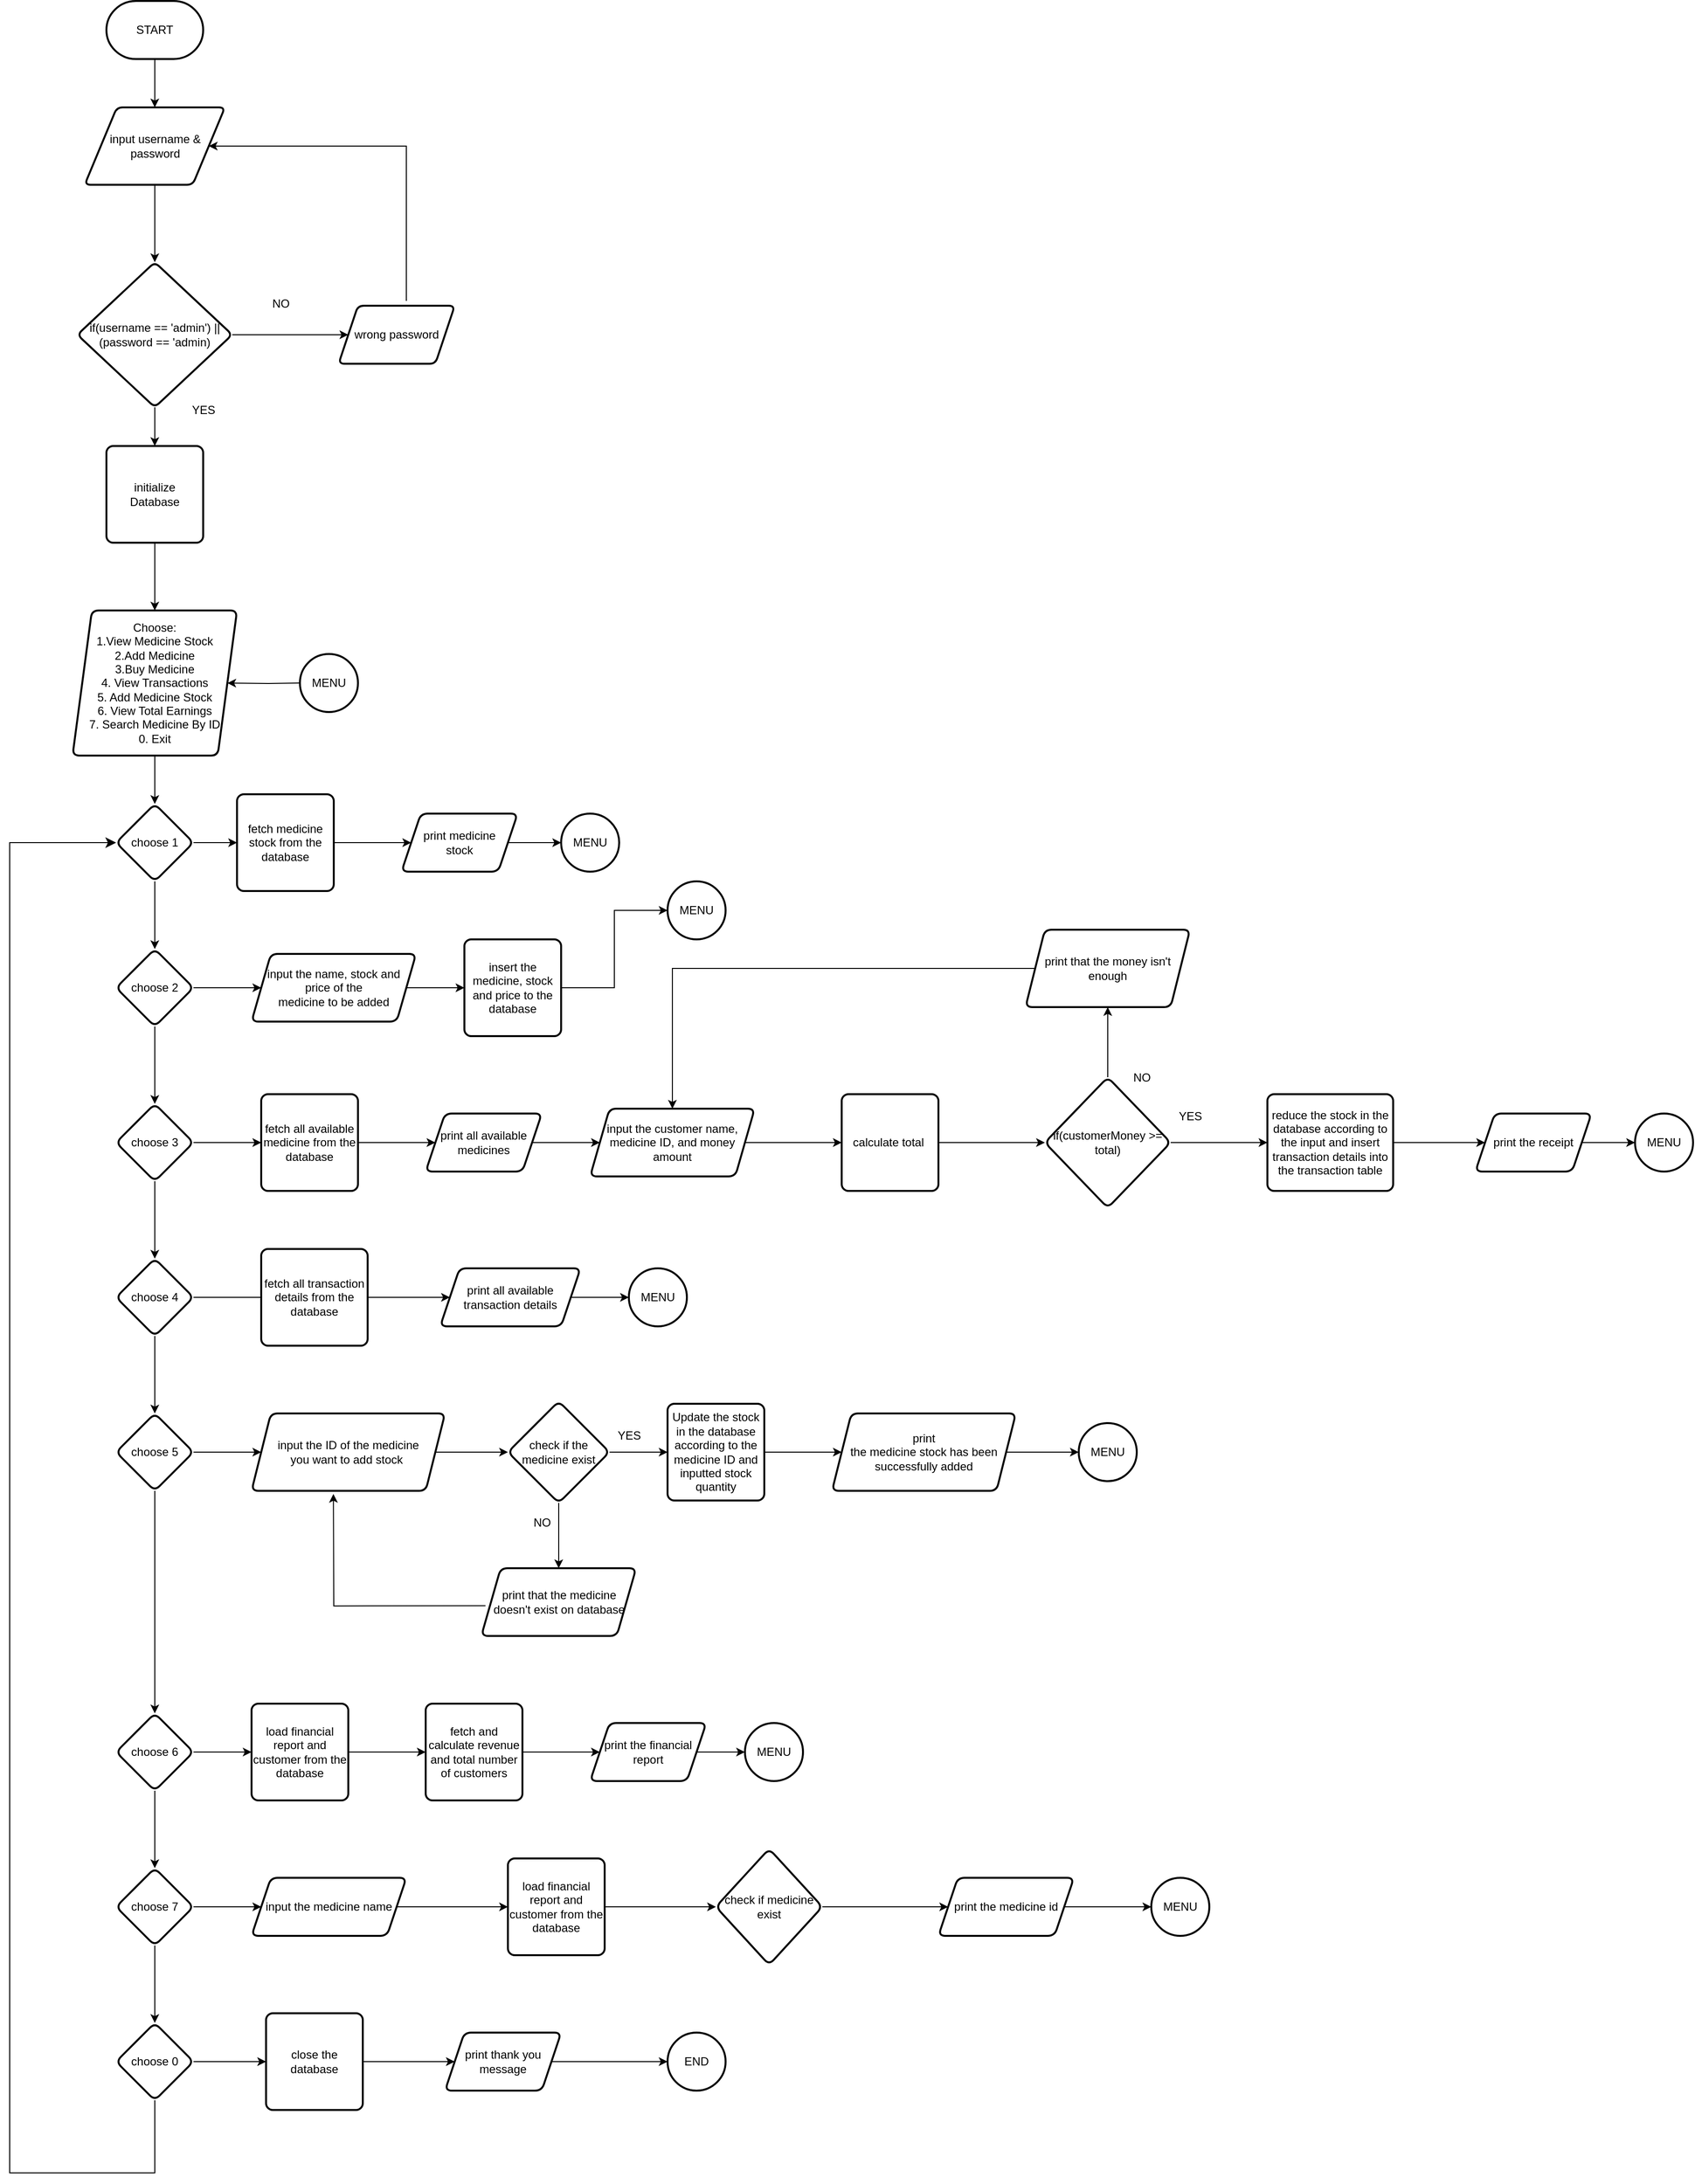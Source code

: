 <mxfile version="22.1.17" type="device">
  <diagram name="Page-1" id="pXJpRA86cUalUnszfnA_">
    <mxGraphModel dx="1690" dy="446" grid="1" gridSize="10" guides="1" tooltips="1" connect="1" arrows="1" fold="1" page="1" pageScale="1" pageWidth="850" pageHeight="1100" math="0" shadow="0">
      <root>
        <mxCell id="0" />
        <mxCell id="1" parent="0" />
        <mxCell id="NABCYClFSlzbWUvjq0Ez-3" value="" style="edgeStyle=orthogonalEdgeStyle;rounded=0;orthogonalLoop=1;jettySize=auto;html=1;" parent="1" source="NABCYClFSlzbWUvjq0Ez-1" target="NABCYClFSlzbWUvjq0Ez-2" edge="1">
          <mxGeometry relative="1" as="geometry" />
        </mxCell>
        <mxCell id="NABCYClFSlzbWUvjq0Ez-1" value="START" style="strokeWidth=2;html=1;shape=mxgraph.flowchart.terminator;whiteSpace=wrap;" parent="1" vertex="1">
          <mxGeometry x="90" y="40" width="100" height="60" as="geometry" />
        </mxCell>
        <mxCell id="NABCYClFSlzbWUvjq0Ez-6" value="" style="edgeStyle=orthogonalEdgeStyle;rounded=0;orthogonalLoop=1;jettySize=auto;html=1;" parent="1" source="NABCYClFSlzbWUvjq0Ez-2" target="NABCYClFSlzbWUvjq0Ez-5" edge="1">
          <mxGeometry relative="1" as="geometry" />
        </mxCell>
        <mxCell id="NABCYClFSlzbWUvjq0Ez-2" value="input username &amp;amp; password" style="shape=parallelogram;html=1;strokeWidth=2;perimeter=parallelogramPerimeter;whiteSpace=wrap;rounded=1;arcSize=12;size=0.23;" parent="1" vertex="1">
          <mxGeometry x="67.5" y="150" width="145" height="80" as="geometry" />
        </mxCell>
        <mxCell id="NABCYClFSlzbWUvjq0Ez-8" value="" style="edgeStyle=orthogonalEdgeStyle;rounded=0;orthogonalLoop=1;jettySize=auto;html=1;" parent="1" source="NABCYClFSlzbWUvjq0Ez-5" target="NABCYClFSlzbWUvjq0Ez-7" edge="1">
          <mxGeometry relative="1" as="geometry" />
        </mxCell>
        <mxCell id="NABCYClFSlzbWUvjq0Ez-11" value="" style="edgeStyle=orthogonalEdgeStyle;rounded=0;orthogonalLoop=1;jettySize=auto;html=1;" parent="1" source="NABCYClFSlzbWUvjq0Ez-5" target="NABCYClFSlzbWUvjq0Ez-10" edge="1">
          <mxGeometry relative="1" as="geometry" />
        </mxCell>
        <mxCell id="NABCYClFSlzbWUvjq0Ez-5" value="if(username == &#39;admin&#39;) || (password == &#39;admin)" style="rhombus;whiteSpace=wrap;html=1;strokeWidth=2;rounded=1;arcSize=12;" parent="1" vertex="1">
          <mxGeometry x="60" y="310" width="160" height="150" as="geometry" />
        </mxCell>
        <mxCell id="NABCYClFSlzbWUvjq0Ez-7" value="wrong password" style="shape=parallelogram;perimeter=parallelogramPerimeter;whiteSpace=wrap;html=1;fixedSize=1;strokeWidth=2;rounded=1;arcSize=12;" parent="1" vertex="1">
          <mxGeometry x="330" y="355" width="120" height="60" as="geometry" />
        </mxCell>
        <mxCell id="NABCYClFSlzbWUvjq0Ez-9" value="" style="endArrow=classic;html=1;rounded=0;entryX=1;entryY=0.5;entryDx=0;entryDy=0;" parent="1" target="NABCYClFSlzbWUvjq0Ez-2" edge="1">
          <mxGeometry width="50" height="50" relative="1" as="geometry">
            <mxPoint x="400" y="350" as="sourcePoint" />
            <mxPoint x="450" y="280" as="targetPoint" />
            <Array as="points">
              <mxPoint x="400" y="190" />
            </Array>
          </mxGeometry>
        </mxCell>
        <mxCell id="NABCYClFSlzbWUvjq0Ez-18" value="" style="edgeStyle=orthogonalEdgeStyle;rounded=0;orthogonalLoop=1;jettySize=auto;html=1;" parent="1" source="NABCYClFSlzbWUvjq0Ez-10" target="NABCYClFSlzbWUvjq0Ez-17" edge="1">
          <mxGeometry relative="1" as="geometry" />
        </mxCell>
        <mxCell id="NABCYClFSlzbWUvjq0Ez-10" value="initialize&lt;br&gt;Database" style="rounded=1;whiteSpace=wrap;html=1;absoluteArcSize=1;arcSize=14;strokeWidth=2;" parent="1" vertex="1">
          <mxGeometry x="90" y="500" width="100" height="100" as="geometry" />
        </mxCell>
        <mxCell id="NABCYClFSlzbWUvjq0Ez-13" value="NO" style="text;html=1;align=center;verticalAlign=middle;resizable=0;points=[];autosize=1;strokeColor=none;fillColor=none;" parent="1" vertex="1">
          <mxGeometry x="250" y="338" width="40" height="30" as="geometry" />
        </mxCell>
        <mxCell id="NABCYClFSlzbWUvjq0Ez-14" value="YES" style="text;html=1;align=center;verticalAlign=middle;resizable=0;points=[];autosize=1;strokeColor=none;fillColor=none;" parent="1" vertex="1">
          <mxGeometry x="165" y="448" width="50" height="30" as="geometry" />
        </mxCell>
        <mxCell id="NABCYClFSlzbWUvjq0Ez-20" value="" style="edgeStyle=orthogonalEdgeStyle;rounded=0;orthogonalLoop=1;jettySize=auto;html=1;" parent="1" source="NABCYClFSlzbWUvjq0Ez-17" target="NABCYClFSlzbWUvjq0Ez-19" edge="1">
          <mxGeometry relative="1" as="geometry" />
        </mxCell>
        <mxCell id="NABCYClFSlzbWUvjq0Ez-17" value="&lt;div&gt;Choose:&lt;/div&gt;&lt;div&gt;1.View Medicine Stock&lt;/div&gt;&lt;div&gt;2.Add Medicine&lt;/div&gt;&lt;div&gt;3.Buy Medicine&lt;/div&gt;&lt;div&gt;4. View Transactions&lt;/div&gt;&lt;div&gt;5. Add Medicine Stock&lt;/div&gt;&lt;div&gt;6. View Total Earnings&lt;/div&gt;&lt;div&gt;7. Search Medicine By ID&lt;/div&gt;&lt;div&gt;0. Exit&lt;/div&gt;" style="shape=parallelogram;perimeter=parallelogramPerimeter;whiteSpace=wrap;html=1;fixedSize=1;rounded=1;arcSize=14;strokeWidth=2;" parent="1" vertex="1">
          <mxGeometry x="55" y="670" width="170" height="150" as="geometry" />
        </mxCell>
        <mxCell id="NABCYClFSlzbWUvjq0Ez-22" value="" style="edgeStyle=orthogonalEdgeStyle;rounded=0;orthogonalLoop=1;jettySize=auto;html=1;" parent="1" source="NABCYClFSlzbWUvjq0Ez-19" target="NABCYClFSlzbWUvjq0Ez-21" edge="1">
          <mxGeometry relative="1" as="geometry" />
        </mxCell>
        <mxCell id="NABCYClFSlzbWUvjq0Ez-36" value="" style="edgeStyle=orthogonalEdgeStyle;rounded=0;orthogonalLoop=1;jettySize=auto;html=1;" parent="1" source="NABCYClFSlzbWUvjq0Ez-19" target="NABCYClFSlzbWUvjq0Ez-35" edge="1">
          <mxGeometry relative="1" as="geometry" />
        </mxCell>
        <mxCell id="NABCYClFSlzbWUvjq0Ez-19" value="choose 1" style="rhombus;whiteSpace=wrap;html=1;rounded=1;arcSize=14;strokeWidth=2;" parent="1" vertex="1">
          <mxGeometry x="100" y="870" width="80" height="80" as="geometry" />
        </mxCell>
        <mxCell id="NABCYClFSlzbWUvjq0Ez-24" value="" style="edgeStyle=orthogonalEdgeStyle;rounded=0;orthogonalLoop=1;jettySize=auto;html=1;" parent="1" source="NABCYClFSlzbWUvjq0Ez-21" target="NABCYClFSlzbWUvjq0Ez-23" edge="1">
          <mxGeometry relative="1" as="geometry" />
        </mxCell>
        <mxCell id="NABCYClFSlzbWUvjq0Ez-21" value="fetch medicine stock from the database" style="rounded=1;whiteSpace=wrap;html=1;absoluteArcSize=1;arcSize=14;strokeWidth=2;" parent="1" vertex="1">
          <mxGeometry x="225" y="860" width="100" height="100" as="geometry" />
        </mxCell>
        <mxCell id="NABCYClFSlzbWUvjq0Ez-34" value="" style="edgeStyle=orthogonalEdgeStyle;rounded=0;orthogonalLoop=1;jettySize=auto;html=1;" parent="1" source="NABCYClFSlzbWUvjq0Ez-23" target="NABCYClFSlzbWUvjq0Ez-33" edge="1">
          <mxGeometry relative="1" as="geometry" />
        </mxCell>
        <mxCell id="NABCYClFSlzbWUvjq0Ez-23" value="print medicine &lt;br&gt;stock" style="shape=parallelogram;perimeter=parallelogramPerimeter;whiteSpace=wrap;html=1;fixedSize=1;rounded=1;arcSize=14;strokeWidth=2;" parent="1" vertex="1">
          <mxGeometry x="395" y="880" width="120" height="60" as="geometry" />
        </mxCell>
        <mxCell id="NABCYClFSlzbWUvjq0Ez-28" value="" style="edgeStyle=orthogonalEdgeStyle;rounded=0;orthogonalLoop=1;jettySize=auto;html=1;" parent="1" target="NABCYClFSlzbWUvjq0Ez-17" edge="1">
          <mxGeometry relative="1" as="geometry">
            <mxPoint x="290" y="745" as="sourcePoint" />
          </mxGeometry>
        </mxCell>
        <mxCell id="NABCYClFSlzbWUvjq0Ez-32" value="MENU" style="strokeWidth=2;html=1;shape=mxgraph.flowchart.start_2;whiteSpace=wrap;" parent="1" vertex="1">
          <mxGeometry x="290" y="715" width="60" height="60" as="geometry" />
        </mxCell>
        <mxCell id="NABCYClFSlzbWUvjq0Ez-33" value="MENU" style="strokeWidth=2;html=1;shape=mxgraph.flowchart.start_2;whiteSpace=wrap;" parent="1" vertex="1">
          <mxGeometry x="560" y="880" width="60" height="60" as="geometry" />
        </mxCell>
        <mxCell id="NABCYClFSlzbWUvjq0Ez-38" value="" style="edgeStyle=orthogonalEdgeStyle;rounded=0;orthogonalLoop=1;jettySize=auto;html=1;" parent="1" source="NABCYClFSlzbWUvjq0Ez-35" target="NABCYClFSlzbWUvjq0Ez-37" edge="1">
          <mxGeometry relative="1" as="geometry" />
        </mxCell>
        <mxCell id="NABCYClFSlzbWUvjq0Ez-44" value="" style="edgeStyle=orthogonalEdgeStyle;rounded=0;orthogonalLoop=1;jettySize=auto;html=1;" parent="1" source="NABCYClFSlzbWUvjq0Ez-35" target="NABCYClFSlzbWUvjq0Ez-43" edge="1">
          <mxGeometry relative="1" as="geometry" />
        </mxCell>
        <mxCell id="NABCYClFSlzbWUvjq0Ez-35" value="choose 2" style="rhombus;whiteSpace=wrap;html=1;rounded=1;arcSize=14;strokeWidth=2;" parent="1" vertex="1">
          <mxGeometry x="100" y="1020" width="80" height="80" as="geometry" />
        </mxCell>
        <mxCell id="NABCYClFSlzbWUvjq0Ez-40" value="" style="edgeStyle=orthogonalEdgeStyle;rounded=0;orthogonalLoop=1;jettySize=auto;html=1;" parent="1" source="NABCYClFSlzbWUvjq0Ez-37" target="NABCYClFSlzbWUvjq0Ez-39" edge="1">
          <mxGeometry relative="1" as="geometry" />
        </mxCell>
        <mxCell id="NABCYClFSlzbWUvjq0Ez-37" value="input the name, stock and price&amp;nbsp;of the &lt;br&gt;medicine to be added" style="shape=parallelogram;perimeter=parallelogramPerimeter;whiteSpace=wrap;html=1;fixedSize=1;rounded=1;arcSize=14;strokeWidth=2;" parent="1" vertex="1">
          <mxGeometry x="240" y="1025" width="170" height="70" as="geometry" />
        </mxCell>
        <mxCell id="NABCYClFSlzbWUvjq0Ez-42" value="" style="edgeStyle=orthogonalEdgeStyle;rounded=0;orthogonalLoop=1;jettySize=auto;html=1;" parent="1" source="NABCYClFSlzbWUvjq0Ez-39" target="NABCYClFSlzbWUvjq0Ez-41" edge="1">
          <mxGeometry relative="1" as="geometry" />
        </mxCell>
        <mxCell id="NABCYClFSlzbWUvjq0Ez-39" value="insert the medicine, stock and price to the database" style="rounded=1;whiteSpace=wrap;html=1;absoluteArcSize=1;arcSize=14;strokeWidth=2;" parent="1" vertex="1">
          <mxGeometry x="460" y="1010" width="100" height="100" as="geometry" />
        </mxCell>
        <mxCell id="NABCYClFSlzbWUvjq0Ez-41" value="MENU" style="strokeWidth=2;html=1;shape=mxgraph.flowchart.start_2;whiteSpace=wrap;" parent="1" vertex="1">
          <mxGeometry x="670" y="950" width="60" height="60" as="geometry" />
        </mxCell>
        <mxCell id="NABCYClFSlzbWUvjq0Ez-48" value="" style="edgeStyle=orthogonalEdgeStyle;rounded=0;orthogonalLoop=1;jettySize=auto;html=1;" parent="1" source="NABCYClFSlzbWUvjq0Ez-43" target="NABCYClFSlzbWUvjq0Ez-47" edge="1">
          <mxGeometry relative="1" as="geometry" />
        </mxCell>
        <mxCell id="NABCYClFSlzbWUvjq0Ez-71" value="" style="edgeStyle=orthogonalEdgeStyle;rounded=0;orthogonalLoop=1;jettySize=auto;html=1;" parent="1" source="NABCYClFSlzbWUvjq0Ez-43" target="NABCYClFSlzbWUvjq0Ez-70" edge="1">
          <mxGeometry relative="1" as="geometry" />
        </mxCell>
        <mxCell id="NABCYClFSlzbWUvjq0Ez-43" value="choose 3" style="rhombus;whiteSpace=wrap;html=1;rounded=1;arcSize=14;strokeWidth=2;" parent="1" vertex="1">
          <mxGeometry x="100" y="1180" width="80" height="80" as="geometry" />
        </mxCell>
        <mxCell id="NABCYClFSlzbWUvjq0Ez-53" value="" style="edgeStyle=orthogonalEdgeStyle;rounded=0;orthogonalLoop=1;jettySize=auto;html=1;" parent="1" source="NABCYClFSlzbWUvjq0Ez-45" target="NABCYClFSlzbWUvjq0Ez-52" edge="1">
          <mxGeometry relative="1" as="geometry" />
        </mxCell>
        <mxCell id="NABCYClFSlzbWUvjq0Ez-45" value="input the customer name, medicine ID, and money amount" style="shape=parallelogram;perimeter=parallelogramPerimeter;whiteSpace=wrap;html=1;fixedSize=1;rounded=1;arcSize=14;strokeWidth=2;" parent="1" vertex="1">
          <mxGeometry x="590" y="1185" width="170" height="70" as="geometry" />
        </mxCell>
        <mxCell id="NABCYClFSlzbWUvjq0Ez-50" value="" style="edgeStyle=orthogonalEdgeStyle;rounded=0;orthogonalLoop=1;jettySize=auto;html=1;" parent="1" source="NABCYClFSlzbWUvjq0Ez-47" target="NABCYClFSlzbWUvjq0Ez-49" edge="1">
          <mxGeometry relative="1" as="geometry" />
        </mxCell>
        <mxCell id="NABCYClFSlzbWUvjq0Ez-47" value="fetch all available medicine from the database" style="rounded=1;whiteSpace=wrap;html=1;absoluteArcSize=1;arcSize=14;strokeWidth=2;" parent="1" vertex="1">
          <mxGeometry x="250" y="1170" width="100" height="100" as="geometry" />
        </mxCell>
        <mxCell id="NABCYClFSlzbWUvjq0Ez-51" value="" style="edgeStyle=orthogonalEdgeStyle;rounded=0;orthogonalLoop=1;jettySize=auto;html=1;" parent="1" source="NABCYClFSlzbWUvjq0Ez-49" target="NABCYClFSlzbWUvjq0Ez-45" edge="1">
          <mxGeometry relative="1" as="geometry" />
        </mxCell>
        <mxCell id="NABCYClFSlzbWUvjq0Ez-49" value="print all available medicines" style="shape=parallelogram;perimeter=parallelogramPerimeter;whiteSpace=wrap;html=1;fixedSize=1;rounded=1;arcSize=14;strokeWidth=2;" parent="1" vertex="1">
          <mxGeometry x="420" y="1190" width="120" height="60" as="geometry" />
        </mxCell>
        <mxCell id="NABCYClFSlzbWUvjq0Ez-55" value="" style="edgeStyle=orthogonalEdgeStyle;rounded=0;orthogonalLoop=1;jettySize=auto;html=1;" parent="1" source="NABCYClFSlzbWUvjq0Ez-52" target="NABCYClFSlzbWUvjq0Ez-54" edge="1">
          <mxGeometry relative="1" as="geometry" />
        </mxCell>
        <mxCell id="NABCYClFSlzbWUvjq0Ez-52" value="calculate total&amp;nbsp;" style="rounded=1;whiteSpace=wrap;html=1;absoluteArcSize=1;arcSize=14;strokeWidth=2;" parent="1" vertex="1">
          <mxGeometry x="850" y="1170" width="100" height="100" as="geometry" />
        </mxCell>
        <mxCell id="NABCYClFSlzbWUvjq0Ez-58" value="" style="edgeStyle=orthogonalEdgeStyle;rounded=0;orthogonalLoop=1;jettySize=auto;html=1;" parent="1" source="NABCYClFSlzbWUvjq0Ez-54" target="NABCYClFSlzbWUvjq0Ez-57" edge="1">
          <mxGeometry relative="1" as="geometry" />
        </mxCell>
        <mxCell id="NABCYClFSlzbWUvjq0Ez-65" value="" style="edgeStyle=orthogonalEdgeStyle;rounded=0;orthogonalLoop=1;jettySize=auto;html=1;" parent="1" source="NABCYClFSlzbWUvjq0Ez-54" target="NABCYClFSlzbWUvjq0Ez-64" edge="1">
          <mxGeometry relative="1" as="geometry" />
        </mxCell>
        <mxCell id="NABCYClFSlzbWUvjq0Ez-54" value="if(customerMoney &amp;gt;= total)" style="rhombus;whiteSpace=wrap;html=1;rounded=1;arcSize=14;strokeWidth=2;" parent="1" vertex="1">
          <mxGeometry x="1060" y="1152.5" width="130" height="135" as="geometry" />
        </mxCell>
        <mxCell id="NABCYClFSlzbWUvjq0Ez-57" value="print that the money isn&#39;t enough" style="shape=parallelogram;perimeter=parallelogramPerimeter;whiteSpace=wrap;html=1;fixedSize=1;rounded=1;arcSize=14;strokeWidth=2;" parent="1" vertex="1">
          <mxGeometry x="1040" y="1000" width="170" height="80" as="geometry" />
        </mxCell>
        <mxCell id="NABCYClFSlzbWUvjq0Ez-59" value="" style="endArrow=classic;html=1;rounded=0;entryX=0.5;entryY=0;entryDx=0;entryDy=0;" parent="1" source="NABCYClFSlzbWUvjq0Ez-57" target="NABCYClFSlzbWUvjq0Ez-45" edge="1">
          <mxGeometry width="50" height="50" relative="1" as="geometry">
            <mxPoint x="1010" y="1170" as="sourcePoint" />
            <mxPoint x="680" y="1170" as="targetPoint" />
            <Array as="points">
              <mxPoint x="675" y="1040" />
            </Array>
          </mxGeometry>
        </mxCell>
        <mxCell id="NABCYClFSlzbWUvjq0Ez-60" value="NO" style="text;html=1;align=center;verticalAlign=middle;resizable=0;points=[];autosize=1;strokeColor=none;fillColor=none;" parent="1" vertex="1">
          <mxGeometry x="1140" y="1138" width="40" height="30" as="geometry" />
        </mxCell>
        <mxCell id="NABCYClFSlzbWUvjq0Ez-63" value="YES" style="text;html=1;align=center;verticalAlign=middle;resizable=0;points=[];autosize=1;strokeColor=none;fillColor=none;" parent="1" vertex="1">
          <mxGeometry x="1185" y="1178" width="50" height="30" as="geometry" />
        </mxCell>
        <mxCell id="NABCYClFSlzbWUvjq0Ez-67" value="" style="edgeStyle=orthogonalEdgeStyle;rounded=0;orthogonalLoop=1;jettySize=auto;html=1;" parent="1" source="NABCYClFSlzbWUvjq0Ez-64" target="NABCYClFSlzbWUvjq0Ez-66" edge="1">
          <mxGeometry relative="1" as="geometry" />
        </mxCell>
        <mxCell id="NABCYClFSlzbWUvjq0Ez-64" value="reduce the stock in the database according to the input and insert transaction details into the transaction table" style="rounded=1;whiteSpace=wrap;html=1;absoluteArcSize=1;arcSize=14;strokeWidth=2;" parent="1" vertex="1">
          <mxGeometry x="1290" y="1170" width="130" height="100" as="geometry" />
        </mxCell>
        <mxCell id="NABCYClFSlzbWUvjq0Ez-69" value="" style="edgeStyle=orthogonalEdgeStyle;rounded=0;orthogonalLoop=1;jettySize=auto;html=1;" parent="1" source="NABCYClFSlzbWUvjq0Ez-66" target="NABCYClFSlzbWUvjq0Ez-68" edge="1">
          <mxGeometry relative="1" as="geometry" />
        </mxCell>
        <mxCell id="NABCYClFSlzbWUvjq0Ez-66" value="print the receipt" style="shape=parallelogram;perimeter=parallelogramPerimeter;whiteSpace=wrap;html=1;fixedSize=1;rounded=1;arcSize=14;strokeWidth=2;" parent="1" vertex="1">
          <mxGeometry x="1505" y="1190" width="120" height="60" as="geometry" />
        </mxCell>
        <mxCell id="NABCYClFSlzbWUvjq0Ez-68" value="MENU" style="strokeWidth=2;html=1;shape=mxgraph.flowchart.start_2;whiteSpace=wrap;" parent="1" vertex="1">
          <mxGeometry x="1670" y="1190" width="60" height="60" as="geometry" />
        </mxCell>
        <mxCell id="NABCYClFSlzbWUvjq0Ez-73" value="" style="edgeStyle=orthogonalEdgeStyle;rounded=0;orthogonalLoop=1;jettySize=auto;html=1;" parent="1" source="NABCYClFSlzbWUvjq0Ez-70" edge="1">
          <mxGeometry relative="1" as="geometry">
            <mxPoint x="260" y="1380" as="targetPoint" />
          </mxGeometry>
        </mxCell>
        <mxCell id="NABCYClFSlzbWUvjq0Ez-80" value="" style="edgeStyle=orthogonalEdgeStyle;rounded=0;orthogonalLoop=1;jettySize=auto;html=1;" parent="1" source="NABCYClFSlzbWUvjq0Ez-70" target="NABCYClFSlzbWUvjq0Ez-79" edge="1">
          <mxGeometry relative="1" as="geometry" />
        </mxCell>
        <mxCell id="NABCYClFSlzbWUvjq0Ez-70" value="choose 4" style="rhombus;whiteSpace=wrap;html=1;rounded=1;arcSize=14;strokeWidth=2;" parent="1" vertex="1">
          <mxGeometry x="100" y="1340" width="80" height="80" as="geometry" />
        </mxCell>
        <mxCell id="NABCYClFSlzbWUvjq0Ez-76" value="" style="edgeStyle=orthogonalEdgeStyle;rounded=0;orthogonalLoop=1;jettySize=auto;html=1;" parent="1" source="NABCYClFSlzbWUvjq0Ez-74" target="NABCYClFSlzbWUvjq0Ez-75" edge="1">
          <mxGeometry relative="1" as="geometry" />
        </mxCell>
        <mxCell id="NABCYClFSlzbWUvjq0Ez-74" value="fetch all transaction details from the database" style="rounded=1;whiteSpace=wrap;html=1;absoluteArcSize=1;arcSize=14;strokeWidth=2;" parent="1" vertex="1">
          <mxGeometry x="250" y="1330" width="110" height="100" as="geometry" />
        </mxCell>
        <mxCell id="NABCYClFSlzbWUvjq0Ez-78" value="" style="edgeStyle=orthogonalEdgeStyle;rounded=0;orthogonalLoop=1;jettySize=auto;html=1;" parent="1" source="NABCYClFSlzbWUvjq0Ez-75" target="NABCYClFSlzbWUvjq0Ez-77" edge="1">
          <mxGeometry relative="1" as="geometry" />
        </mxCell>
        <mxCell id="NABCYClFSlzbWUvjq0Ez-75" value="print all available transaction details" style="shape=parallelogram;perimeter=parallelogramPerimeter;whiteSpace=wrap;html=1;fixedSize=1;rounded=1;arcSize=14;strokeWidth=2;" parent="1" vertex="1">
          <mxGeometry x="435" y="1350" width="145" height="60" as="geometry" />
        </mxCell>
        <mxCell id="NABCYClFSlzbWUvjq0Ez-77" value="MENU" style="strokeWidth=2;html=1;shape=mxgraph.flowchart.start_2;whiteSpace=wrap;" parent="1" vertex="1">
          <mxGeometry x="630" y="1350" width="60" height="60" as="geometry" />
        </mxCell>
        <mxCell id="NABCYClFSlzbWUvjq0Ez-82" value="" style="edgeStyle=orthogonalEdgeStyle;rounded=0;orthogonalLoop=1;jettySize=auto;html=1;" parent="1" source="NABCYClFSlzbWUvjq0Ez-79" target="NABCYClFSlzbWUvjq0Ez-81" edge="1">
          <mxGeometry relative="1" as="geometry" />
        </mxCell>
        <mxCell id="NABCYClFSlzbWUvjq0Ez-98" value="" style="edgeStyle=orthogonalEdgeStyle;rounded=0;orthogonalLoop=1;jettySize=auto;html=1;" parent="1" source="NABCYClFSlzbWUvjq0Ez-79" target="NABCYClFSlzbWUvjq0Ez-97" edge="1">
          <mxGeometry relative="1" as="geometry" />
        </mxCell>
        <mxCell id="NABCYClFSlzbWUvjq0Ez-79" value="choose 5" style="rhombus;whiteSpace=wrap;html=1;rounded=1;arcSize=14;strokeWidth=2;" parent="1" vertex="1">
          <mxGeometry x="100" y="1500" width="80" height="80" as="geometry" />
        </mxCell>
        <mxCell id="NABCYClFSlzbWUvjq0Ez-84" value="" style="edgeStyle=orthogonalEdgeStyle;rounded=0;orthogonalLoop=1;jettySize=auto;html=1;" parent="1" source="NABCYClFSlzbWUvjq0Ez-81" target="NABCYClFSlzbWUvjq0Ez-83" edge="1">
          <mxGeometry relative="1" as="geometry" />
        </mxCell>
        <mxCell id="NABCYClFSlzbWUvjq0Ez-81" value="input the ID of the medicine &lt;br&gt;you want to add stock&amp;nbsp;" style="shape=parallelogram;perimeter=parallelogramPerimeter;whiteSpace=wrap;html=1;fixedSize=1;rounded=1;arcSize=14;strokeWidth=2;" parent="1" vertex="1">
          <mxGeometry x="240" y="1500" width="200" height="80" as="geometry" />
        </mxCell>
        <mxCell id="NABCYClFSlzbWUvjq0Ez-88" value="" style="edgeStyle=orthogonalEdgeStyle;rounded=0;orthogonalLoop=1;jettySize=auto;html=1;" parent="1" source="NABCYClFSlzbWUvjq0Ez-83" target="NABCYClFSlzbWUvjq0Ez-87" edge="1">
          <mxGeometry relative="1" as="geometry" />
        </mxCell>
        <mxCell id="NABCYClFSlzbWUvjq0Ez-92" value="" style="edgeStyle=orthogonalEdgeStyle;rounded=0;orthogonalLoop=1;jettySize=auto;html=1;" parent="1" source="NABCYClFSlzbWUvjq0Ez-83" target="NABCYClFSlzbWUvjq0Ez-91" edge="1">
          <mxGeometry relative="1" as="geometry" />
        </mxCell>
        <mxCell id="NABCYClFSlzbWUvjq0Ez-83" value="check if the medicine exist" style="rhombus;whiteSpace=wrap;html=1;rounded=1;arcSize=14;strokeWidth=2;" parent="1" vertex="1">
          <mxGeometry x="505" y="1487.5" width="105" height="105" as="geometry" />
        </mxCell>
        <mxCell id="NABCYClFSlzbWUvjq0Ez-87" value="print that the medicine doesn&#39;t exist on database" style="shape=parallelogram;perimeter=parallelogramPerimeter;whiteSpace=wrap;html=1;fixedSize=1;rounded=1;arcSize=14;strokeWidth=2;" parent="1" vertex="1">
          <mxGeometry x="477.5" y="1660" width="160" height="70" as="geometry" />
        </mxCell>
        <mxCell id="NABCYClFSlzbWUvjq0Ez-89" value="" style="endArrow=classic;html=1;rounded=0;entryX=0.423;entryY=1.04;entryDx=0;entryDy=0;entryPerimeter=0;exitX=0.027;exitY=0.553;exitDx=0;exitDy=0;exitPerimeter=0;" parent="1" source="NABCYClFSlzbWUvjq0Ez-87" target="NABCYClFSlzbWUvjq0Ez-81" edge="1">
          <mxGeometry width="50" height="50" relative="1" as="geometry">
            <mxPoint x="470" y="1690" as="sourcePoint" />
            <mxPoint x="520" y="1560" as="targetPoint" />
            <Array as="points">
              <mxPoint x="325" y="1699" />
            </Array>
          </mxGeometry>
        </mxCell>
        <mxCell id="NABCYClFSlzbWUvjq0Ez-90" value="NO" style="text;html=1;align=center;verticalAlign=middle;resizable=0;points=[];autosize=1;strokeColor=none;fillColor=none;" parent="1" vertex="1">
          <mxGeometry x="520" y="1598" width="40" height="30" as="geometry" />
        </mxCell>
        <mxCell id="NABCYClFSlzbWUvjq0Ez-94" value="" style="edgeStyle=orthogonalEdgeStyle;rounded=0;orthogonalLoop=1;jettySize=auto;html=1;" parent="1" source="NABCYClFSlzbWUvjq0Ez-91" target="NABCYClFSlzbWUvjq0Ez-93" edge="1">
          <mxGeometry relative="1" as="geometry" />
        </mxCell>
        <mxCell id="NABCYClFSlzbWUvjq0Ez-91" value="Update the stock in the database according to the medicine ID and inputted stock quantity" style="rounded=1;whiteSpace=wrap;html=1;absoluteArcSize=1;arcSize=14;strokeWidth=2;" parent="1" vertex="1">
          <mxGeometry x="670" y="1490" width="100" height="100" as="geometry" />
        </mxCell>
        <mxCell id="NABCYClFSlzbWUvjq0Ez-96" value="" style="edgeStyle=orthogonalEdgeStyle;rounded=0;orthogonalLoop=1;jettySize=auto;html=1;" parent="1" source="NABCYClFSlzbWUvjq0Ez-93" target="NABCYClFSlzbWUvjq0Ez-95" edge="1">
          <mxGeometry relative="1" as="geometry" />
        </mxCell>
        <mxCell id="NABCYClFSlzbWUvjq0Ez-93" value="print &lt;br&gt;the medicine stock has been successfully added" style="shape=parallelogram;perimeter=parallelogramPerimeter;whiteSpace=wrap;html=1;fixedSize=1;rounded=1;arcSize=14;strokeWidth=2;" parent="1" vertex="1">
          <mxGeometry x="840" y="1500" width="190" height="80" as="geometry" />
        </mxCell>
        <mxCell id="NABCYClFSlzbWUvjq0Ez-95" value="MENU" style="strokeWidth=2;html=1;shape=mxgraph.flowchart.start_2;whiteSpace=wrap;" parent="1" vertex="1">
          <mxGeometry x="1095" y="1510" width="60" height="60" as="geometry" />
        </mxCell>
        <mxCell id="NABCYClFSlzbWUvjq0Ez-100" value="" style="edgeStyle=orthogonalEdgeStyle;rounded=0;orthogonalLoop=1;jettySize=auto;html=1;" parent="1" source="NABCYClFSlzbWUvjq0Ez-97" target="NABCYClFSlzbWUvjq0Ez-99" edge="1">
          <mxGeometry relative="1" as="geometry" />
        </mxCell>
        <mxCell id="NABCYClFSlzbWUvjq0Ez-108" value="" style="edgeStyle=orthogonalEdgeStyle;rounded=0;orthogonalLoop=1;jettySize=auto;html=1;" parent="1" source="NABCYClFSlzbWUvjq0Ez-97" target="NABCYClFSlzbWUvjq0Ez-107" edge="1">
          <mxGeometry relative="1" as="geometry" />
        </mxCell>
        <mxCell id="NABCYClFSlzbWUvjq0Ez-97" value="choose 6" style="rhombus;whiteSpace=wrap;html=1;rounded=1;arcSize=14;strokeWidth=2;" parent="1" vertex="1">
          <mxGeometry x="100" y="1810" width="80" height="80" as="geometry" />
        </mxCell>
        <mxCell id="NABCYClFSlzbWUvjq0Ez-102" value="" style="edgeStyle=orthogonalEdgeStyle;rounded=0;orthogonalLoop=1;jettySize=auto;html=1;" parent="1" source="NABCYClFSlzbWUvjq0Ez-99" target="NABCYClFSlzbWUvjq0Ez-101" edge="1">
          <mxGeometry relative="1" as="geometry" />
        </mxCell>
        <mxCell id="NABCYClFSlzbWUvjq0Ez-99" value="load financial report and customer from the database" style="rounded=1;whiteSpace=wrap;html=1;absoluteArcSize=1;arcSize=14;strokeWidth=2;" parent="1" vertex="1">
          <mxGeometry x="240" y="1800" width="100" height="100" as="geometry" />
        </mxCell>
        <mxCell id="NABCYClFSlzbWUvjq0Ez-104" value="" style="edgeStyle=orthogonalEdgeStyle;rounded=0;orthogonalLoop=1;jettySize=auto;html=1;" parent="1" source="NABCYClFSlzbWUvjq0Ez-101" target="NABCYClFSlzbWUvjq0Ez-103" edge="1">
          <mxGeometry relative="1" as="geometry" />
        </mxCell>
        <mxCell id="NABCYClFSlzbWUvjq0Ez-101" value="fetch and calculate revenue and total number of customers" style="rounded=1;whiteSpace=wrap;html=1;absoluteArcSize=1;arcSize=14;strokeWidth=2;" parent="1" vertex="1">
          <mxGeometry x="420" y="1800" width="100" height="100" as="geometry" />
        </mxCell>
        <mxCell id="NABCYClFSlzbWUvjq0Ez-106" value="" style="edgeStyle=orthogonalEdgeStyle;rounded=0;orthogonalLoop=1;jettySize=auto;html=1;" parent="1" source="NABCYClFSlzbWUvjq0Ez-103" target="NABCYClFSlzbWUvjq0Ez-105" edge="1">
          <mxGeometry relative="1" as="geometry" />
        </mxCell>
        <mxCell id="NABCYClFSlzbWUvjq0Ez-103" value="print the financial report" style="shape=parallelogram;perimeter=parallelogramPerimeter;whiteSpace=wrap;html=1;fixedSize=1;rounded=1;arcSize=14;strokeWidth=2;" parent="1" vertex="1">
          <mxGeometry x="590" y="1820" width="120" height="60" as="geometry" />
        </mxCell>
        <mxCell id="NABCYClFSlzbWUvjq0Ez-105" value="MENU" style="strokeWidth=2;html=1;shape=mxgraph.flowchart.start_2;whiteSpace=wrap;" parent="1" vertex="1">
          <mxGeometry x="750" y="1820" width="60" height="60" as="geometry" />
        </mxCell>
        <mxCell id="Got45nBeuuP8gM_Kh5bP-8" value="" style="edgeStyle=orthogonalEdgeStyle;rounded=0;orthogonalLoop=1;jettySize=auto;html=1;" edge="1" parent="1" source="NABCYClFSlzbWUvjq0Ez-107" target="Got45nBeuuP8gM_Kh5bP-7">
          <mxGeometry relative="1" as="geometry" />
        </mxCell>
        <mxCell id="Got45nBeuuP8gM_Kh5bP-18" value="" style="edgeStyle=orthogonalEdgeStyle;rounded=0;orthogonalLoop=1;jettySize=auto;html=1;" edge="1" parent="1" source="NABCYClFSlzbWUvjq0Ez-107" target="Got45nBeuuP8gM_Kh5bP-17">
          <mxGeometry relative="1" as="geometry" />
        </mxCell>
        <mxCell id="NABCYClFSlzbWUvjq0Ez-107" value="choose 7" style="rhombus;whiteSpace=wrap;html=1;rounded=1;arcSize=14;strokeWidth=2;" parent="1" vertex="1">
          <mxGeometry x="100" y="1970" width="80" height="80" as="geometry" />
        </mxCell>
        <mxCell id="NABCYClFSlzbWUvjq0Ez-131" value="" style="edgeStyle=orthogonalEdgeStyle;elbow=horizontal;endArrow=classic;html=1;rounded=0;endSize=8;startSize=8;entryX=0;entryY=0.5;entryDx=0;entryDy=0;exitX=0.5;exitY=1;exitDx=0;exitDy=0;" parent="1" source="Got45nBeuuP8gM_Kh5bP-17" target="NABCYClFSlzbWUvjq0Ez-19" edge="1">
          <mxGeometry width="50" height="50" relative="1" as="geometry">
            <mxPoint x="179.99" y="2220" as="sourcePoint" />
            <mxPoint x="73.99" y="910" as="targetPoint" />
            <Array as="points">
              <mxPoint x="140" y="2285" />
              <mxPoint x="-10" y="2285" />
              <mxPoint x="-10" y="910" />
            </Array>
          </mxGeometry>
        </mxCell>
        <mxCell id="I_38R0GxSV5YbUGZT-WZ-1" value="YES" style="text;html=1;align=center;verticalAlign=middle;resizable=0;points=[];autosize=1;strokeColor=none;fillColor=none;" parent="1" vertex="1">
          <mxGeometry x="605" y="1508" width="50" height="30" as="geometry" />
        </mxCell>
        <mxCell id="Got45nBeuuP8gM_Kh5bP-28" value="" style="edgeStyle=orthogonalEdgeStyle;rounded=0;orthogonalLoop=1;jettySize=auto;html=1;" edge="1" parent="1" source="Got45nBeuuP8gM_Kh5bP-7" target="Got45nBeuuP8gM_Kh5bP-26">
          <mxGeometry relative="1" as="geometry" />
        </mxCell>
        <mxCell id="Got45nBeuuP8gM_Kh5bP-7" value="input the medicine name" style="shape=parallelogram;perimeter=parallelogramPerimeter;whiteSpace=wrap;html=1;fixedSize=1;rounded=1;arcSize=14;strokeWidth=2;" vertex="1" parent="1">
          <mxGeometry x="240" y="1980" width="160" height="60" as="geometry" />
        </mxCell>
        <mxCell id="Got45nBeuuP8gM_Kh5bP-14" value="" style="edgeStyle=orthogonalEdgeStyle;rounded=0;orthogonalLoop=1;jettySize=auto;html=1;" edge="1" parent="1" source="Got45nBeuuP8gM_Kh5bP-11" target="Got45nBeuuP8gM_Kh5bP-13">
          <mxGeometry relative="1" as="geometry" />
        </mxCell>
        <mxCell id="Got45nBeuuP8gM_Kh5bP-11" value="check if medicine exist" style="rhombus;whiteSpace=wrap;html=1;rounded=1;arcSize=14;strokeWidth=2;" vertex="1" parent="1">
          <mxGeometry x="720" y="1950" width="110" height="120" as="geometry" />
        </mxCell>
        <mxCell id="Got45nBeuuP8gM_Kh5bP-34" value="" style="edgeStyle=orthogonalEdgeStyle;rounded=0;orthogonalLoop=1;jettySize=auto;html=1;" edge="1" parent="1" source="Got45nBeuuP8gM_Kh5bP-13" target="Got45nBeuuP8gM_Kh5bP-33">
          <mxGeometry relative="1" as="geometry" />
        </mxCell>
        <mxCell id="Got45nBeuuP8gM_Kh5bP-13" value="print the medicine id" style="shape=parallelogram;perimeter=parallelogramPerimeter;whiteSpace=wrap;html=1;fixedSize=1;rounded=1;arcSize=14;strokeWidth=2;" vertex="1" parent="1">
          <mxGeometry x="950" y="1980" width="140" height="60" as="geometry" />
        </mxCell>
        <mxCell id="Got45nBeuuP8gM_Kh5bP-31" value="" style="edgeStyle=orthogonalEdgeStyle;rounded=0;orthogonalLoop=1;jettySize=auto;html=1;" edge="1" parent="1" source="Got45nBeuuP8gM_Kh5bP-17" target="Got45nBeuuP8gM_Kh5bP-30">
          <mxGeometry relative="1" as="geometry" />
        </mxCell>
        <mxCell id="Got45nBeuuP8gM_Kh5bP-17" value="choose 0" style="rhombus;whiteSpace=wrap;html=1;rounded=1;arcSize=14;strokeWidth=2;" vertex="1" parent="1">
          <mxGeometry x="100" y="2130" width="80" height="80" as="geometry" />
        </mxCell>
        <mxCell id="Got45nBeuuP8gM_Kh5bP-36" value="" style="edgeStyle=orthogonalEdgeStyle;rounded=0;orthogonalLoop=1;jettySize=auto;html=1;" edge="1" parent="1" source="Got45nBeuuP8gM_Kh5bP-21" target="Got45nBeuuP8gM_Kh5bP-35">
          <mxGeometry relative="1" as="geometry" />
        </mxCell>
        <mxCell id="Got45nBeuuP8gM_Kh5bP-21" value="print thank you message" style="shape=parallelogram;perimeter=parallelogramPerimeter;whiteSpace=wrap;html=1;fixedSize=1;rounded=1;arcSize=14;strokeWidth=2;" vertex="1" parent="1">
          <mxGeometry x="440" y="2140" width="120" height="60" as="geometry" />
        </mxCell>
        <mxCell id="Got45nBeuuP8gM_Kh5bP-29" value="" style="edgeStyle=orthogonalEdgeStyle;rounded=0;orthogonalLoop=1;jettySize=auto;html=1;" edge="1" parent="1" source="Got45nBeuuP8gM_Kh5bP-26" target="Got45nBeuuP8gM_Kh5bP-11">
          <mxGeometry relative="1" as="geometry" />
        </mxCell>
        <mxCell id="Got45nBeuuP8gM_Kh5bP-26" value="load financial report and customer from the database" style="rounded=1;whiteSpace=wrap;html=1;absoluteArcSize=1;arcSize=14;strokeWidth=2;" vertex="1" parent="1">
          <mxGeometry x="505" y="1960" width="100" height="100" as="geometry" />
        </mxCell>
        <mxCell id="Got45nBeuuP8gM_Kh5bP-32" value="" style="edgeStyle=orthogonalEdgeStyle;rounded=0;orthogonalLoop=1;jettySize=auto;html=1;" edge="1" parent="1" source="Got45nBeuuP8gM_Kh5bP-30" target="Got45nBeuuP8gM_Kh5bP-21">
          <mxGeometry relative="1" as="geometry" />
        </mxCell>
        <mxCell id="Got45nBeuuP8gM_Kh5bP-30" value="close the database" style="rounded=1;whiteSpace=wrap;html=1;absoluteArcSize=1;arcSize=14;strokeWidth=2;" vertex="1" parent="1">
          <mxGeometry x="255" y="2120" width="100" height="100" as="geometry" />
        </mxCell>
        <mxCell id="Got45nBeuuP8gM_Kh5bP-33" value="MENU" style="strokeWidth=2;html=1;shape=mxgraph.flowchart.start_2;whiteSpace=wrap;" vertex="1" parent="1">
          <mxGeometry x="1170" y="1980" width="60" height="60" as="geometry" />
        </mxCell>
        <mxCell id="Got45nBeuuP8gM_Kh5bP-35" value="END" style="strokeWidth=2;html=1;shape=mxgraph.flowchart.start_2;whiteSpace=wrap;" vertex="1" parent="1">
          <mxGeometry x="670" y="2140" width="60" height="60" as="geometry" />
        </mxCell>
      </root>
    </mxGraphModel>
  </diagram>
</mxfile>
